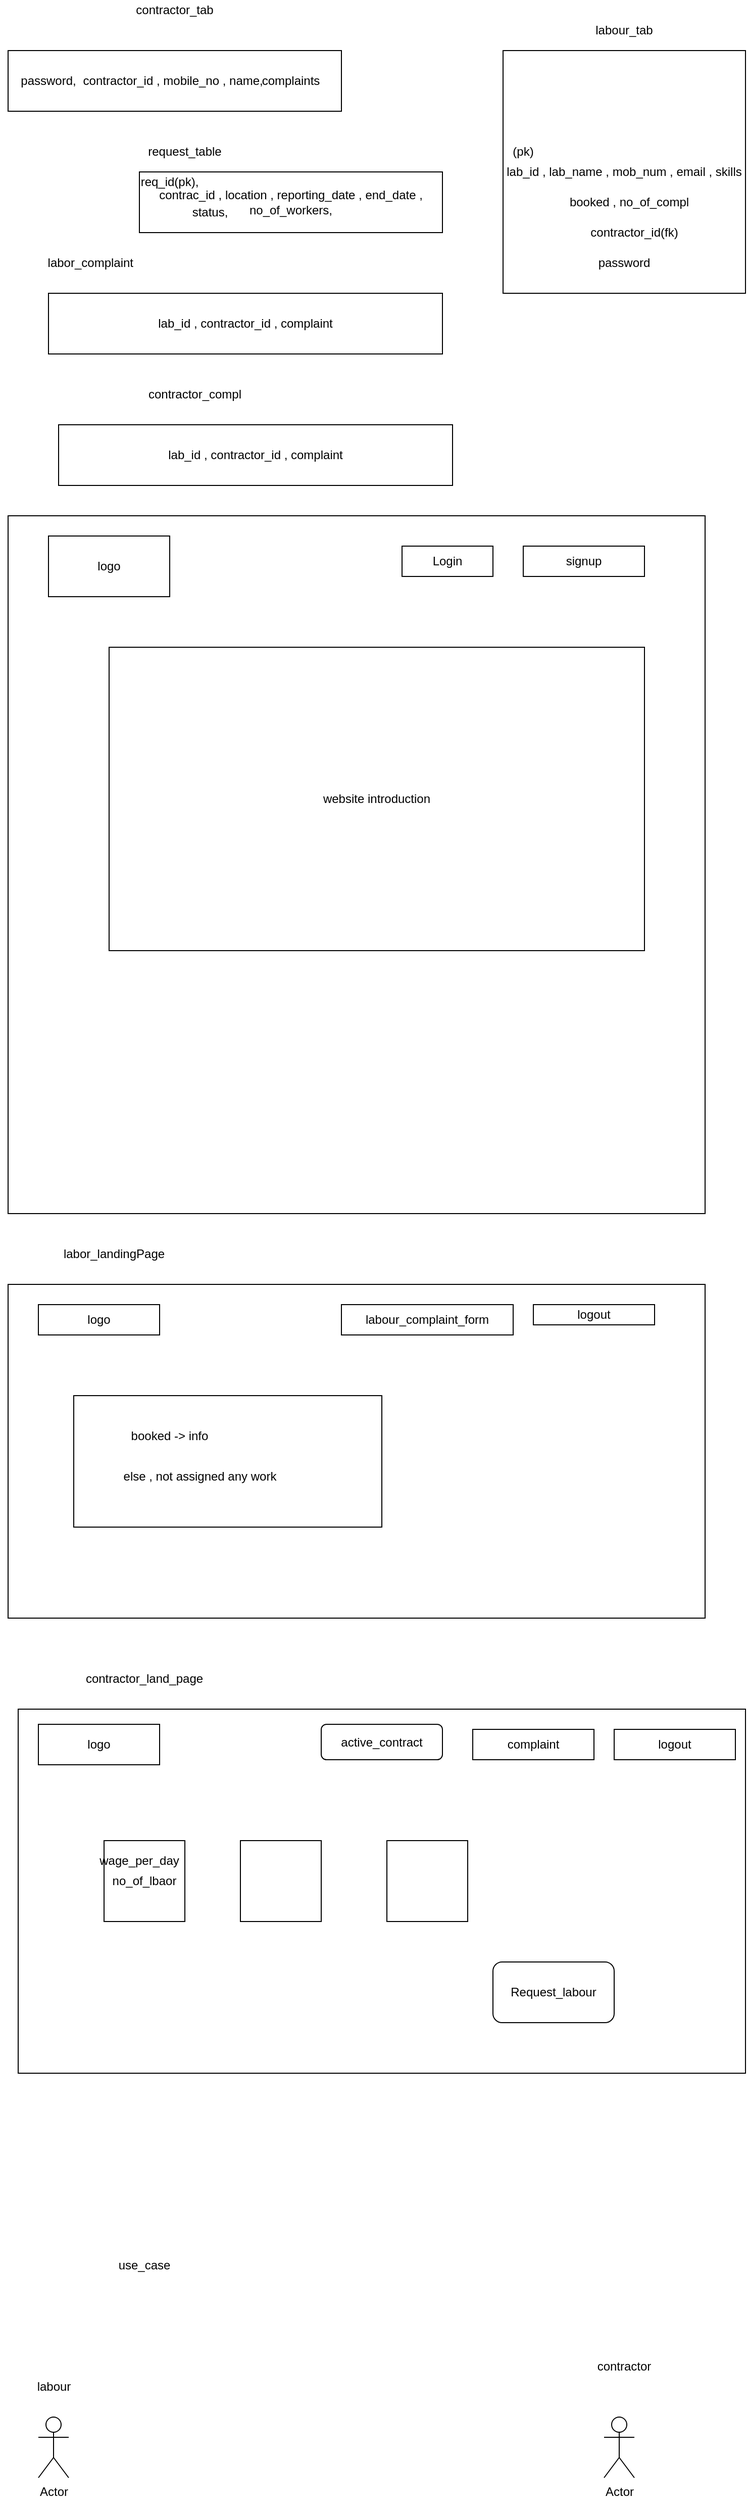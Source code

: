 <mxfile version="15.1.0" type="github">
  <diagram id="3Sb7jG6Yc-vRg8P855_o" name="Page-1">
    <mxGraphModel dx="1038" dy="547" grid="1" gridSize="10" guides="1" tooltips="1" connect="1" arrows="1" fold="1" page="1" pageScale="1" pageWidth="850" pageHeight="1100" math="0" shadow="0">
      <root>
        <mxCell id="0" />
        <mxCell id="1" parent="0" />
        <mxCell id="DbflI9-Nu2HDeEe6TEz5-2" value="labour_tab" style="text;html=1;strokeColor=none;fillColor=none;align=center;verticalAlign=middle;whiteSpace=wrap;rounded=0;" vertex="1" parent="1">
          <mxGeometry x="640" y="70" width="40" height="20" as="geometry" />
        </mxCell>
        <mxCell id="DbflI9-Nu2HDeEe6TEz5-9" value="lab_id , lab_name , mob_num , email , skills" style="whiteSpace=wrap;html=1;aspect=fixed;" vertex="1" parent="1">
          <mxGeometry x="540" y="100" width="240" height="240" as="geometry" />
        </mxCell>
        <mxCell id="DbflI9-Nu2HDeEe6TEz5-11" value="booked , no_of_compl" style="text;html=1;strokeColor=none;fillColor=none;align=center;verticalAlign=middle;whiteSpace=wrap;rounded=0;" vertex="1" parent="1">
          <mxGeometry x="550" y="240" width="230" height="20" as="geometry" />
        </mxCell>
        <mxCell id="DbflI9-Nu2HDeEe6TEz5-12" value="contractor_id , mobile_no , name,&amp;nbsp;" style="rounded=0;whiteSpace=wrap;html=1;" vertex="1" parent="1">
          <mxGeometry x="50" y="100" width="330" height="60" as="geometry" />
        </mxCell>
        <mxCell id="DbflI9-Nu2HDeEe6TEz5-13" value="contractor_id(fk)" style="text;html=1;strokeColor=none;fillColor=none;align=center;verticalAlign=middle;whiteSpace=wrap;rounded=0;" vertex="1" parent="1">
          <mxGeometry x="600" y="270" width="140" height="20" as="geometry" />
        </mxCell>
        <mxCell id="DbflI9-Nu2HDeEe6TEz5-14" value="contractor_tab" style="text;html=1;strokeColor=none;fillColor=none;align=center;verticalAlign=middle;whiteSpace=wrap;rounded=0;" vertex="1" parent="1">
          <mxGeometry x="195" y="50" width="40" height="20" as="geometry" />
        </mxCell>
        <mxCell id="DbflI9-Nu2HDeEe6TEz5-15" value="(pk)" style="text;html=1;strokeColor=none;fillColor=none;align=center;verticalAlign=middle;whiteSpace=wrap;rounded=0;" vertex="1" parent="1">
          <mxGeometry x="540" y="190" width="40" height="20" as="geometry" />
        </mxCell>
        <mxCell id="DbflI9-Nu2HDeEe6TEz5-16" value="contrac_id , location , reporting_date , end_date , no_of_workers," style="rounded=0;whiteSpace=wrap;html=1;" vertex="1" parent="1">
          <mxGeometry x="180" y="220" width="300" height="60" as="geometry" />
        </mxCell>
        <mxCell id="DbflI9-Nu2HDeEe6TEz5-17" value="request_table" style="text;html=1;strokeColor=none;fillColor=none;align=center;verticalAlign=middle;whiteSpace=wrap;rounded=0;" vertex="1" parent="1">
          <mxGeometry x="110" y="190" width="230" height="20" as="geometry" />
        </mxCell>
        <mxCell id="DbflI9-Nu2HDeEe6TEz5-19" value="complaints" style="text;html=1;strokeColor=none;fillColor=none;align=center;verticalAlign=middle;whiteSpace=wrap;rounded=0;" vertex="1" parent="1">
          <mxGeometry x="310" y="120" width="40" height="20" as="geometry" />
        </mxCell>
        <mxCell id="DbflI9-Nu2HDeEe6TEz5-20" value="lab_id , contractor_id , complaint" style="rounded=0;whiteSpace=wrap;html=1;" vertex="1" parent="1">
          <mxGeometry x="90" y="340" width="390" height="60" as="geometry" />
        </mxCell>
        <mxCell id="DbflI9-Nu2HDeEe6TEz5-21" value="labor_complaint&amp;nbsp;&amp;nbsp;" style="text;html=1;strokeColor=none;fillColor=none;align=center;verticalAlign=middle;whiteSpace=wrap;rounded=0;" vertex="1" parent="1">
          <mxGeometry x="80" y="300" width="110" height="20" as="geometry" />
        </mxCell>
        <mxCell id="DbflI9-Nu2HDeEe6TEz5-24" value="lab_id , contractor_id , complaint" style="rounded=0;whiteSpace=wrap;html=1;" vertex="1" parent="1">
          <mxGeometry x="100" y="470" width="390" height="60" as="geometry" />
        </mxCell>
        <mxCell id="DbflI9-Nu2HDeEe6TEz5-25" value="contractor_compl" style="text;html=1;strokeColor=none;fillColor=none;align=center;verticalAlign=middle;whiteSpace=wrap;rounded=0;" vertex="1" parent="1">
          <mxGeometry x="140" y="430" width="190" height="20" as="geometry" />
        </mxCell>
        <mxCell id="DbflI9-Nu2HDeEe6TEz5-26" value="" style="whiteSpace=wrap;html=1;aspect=fixed;" vertex="1" parent="1">
          <mxGeometry x="50" y="560" width="690" height="690" as="geometry" />
        </mxCell>
        <mxCell id="DbflI9-Nu2HDeEe6TEz5-27" value="Login" style="rounded=0;whiteSpace=wrap;html=1;" vertex="1" parent="1">
          <mxGeometry x="440" y="590" width="90" height="30" as="geometry" />
        </mxCell>
        <mxCell id="DbflI9-Nu2HDeEe6TEz5-28" value="signup" style="rounded=0;whiteSpace=wrap;html=1;" vertex="1" parent="1">
          <mxGeometry x="560" y="590" width="120" height="30" as="geometry" />
        </mxCell>
        <mxCell id="DbflI9-Nu2HDeEe6TEz5-30" value="website introduction" style="rounded=0;whiteSpace=wrap;html=1;" vertex="1" parent="1">
          <mxGeometry x="150" y="690" width="530" height="300" as="geometry" />
        </mxCell>
        <mxCell id="DbflI9-Nu2HDeEe6TEz5-31" value="logo" style="rounded=0;whiteSpace=wrap;html=1;" vertex="1" parent="1">
          <mxGeometry x="90" y="580" width="120" height="60" as="geometry" />
        </mxCell>
        <mxCell id="DbflI9-Nu2HDeEe6TEz5-34" value="password," style="text;html=1;strokeColor=none;fillColor=none;align=center;verticalAlign=middle;whiteSpace=wrap;rounded=0;" vertex="1" parent="1">
          <mxGeometry x="70" y="120" width="40" height="20" as="geometry" />
        </mxCell>
        <mxCell id="DbflI9-Nu2HDeEe6TEz5-35" value="password" style="text;html=1;strokeColor=none;fillColor=none;align=center;verticalAlign=middle;whiteSpace=wrap;rounded=0;" vertex="1" parent="1">
          <mxGeometry x="640" y="300" width="40" height="20" as="geometry" />
        </mxCell>
        <mxCell id="DbflI9-Nu2HDeEe6TEz5-36" value="" style="rounded=0;whiteSpace=wrap;html=1;" vertex="1" parent="1">
          <mxGeometry x="50" y="1320" width="690" height="330" as="geometry" />
        </mxCell>
        <mxCell id="DbflI9-Nu2HDeEe6TEz5-37" value="labor_landingPage" style="text;html=1;strokeColor=none;fillColor=none;align=center;verticalAlign=middle;whiteSpace=wrap;rounded=0;" vertex="1" parent="1">
          <mxGeometry x="80" y="1280" width="150" height="20" as="geometry" />
        </mxCell>
        <mxCell id="DbflI9-Nu2HDeEe6TEz5-38" value="logout" style="rounded=0;whiteSpace=wrap;html=1;" vertex="1" parent="1">
          <mxGeometry x="570" y="1340" width="120" height="20" as="geometry" />
        </mxCell>
        <mxCell id="DbflI9-Nu2HDeEe6TEz5-39" value="labour_complaint_form" style="rounded=0;whiteSpace=wrap;html=1;" vertex="1" parent="1">
          <mxGeometry x="380" y="1340" width="170" height="30" as="geometry" />
        </mxCell>
        <mxCell id="DbflI9-Nu2HDeEe6TEz5-40" value="logo" style="rounded=0;whiteSpace=wrap;html=1;" vertex="1" parent="1">
          <mxGeometry x="80" y="1340" width="120" height="30" as="geometry" />
        </mxCell>
        <mxCell id="DbflI9-Nu2HDeEe6TEz5-41" value="" style="rounded=0;whiteSpace=wrap;html=1;" vertex="1" parent="1">
          <mxGeometry x="115" y="1430" width="305" height="130" as="geometry" />
        </mxCell>
        <mxCell id="DbflI9-Nu2HDeEe6TEz5-42" value="booked -&amp;gt; info" style="text;html=1;strokeColor=none;fillColor=none;align=center;verticalAlign=middle;whiteSpace=wrap;rounded=0;" vertex="1" parent="1">
          <mxGeometry x="140" y="1460" width="140" height="20" as="geometry" />
        </mxCell>
        <mxCell id="DbflI9-Nu2HDeEe6TEz5-43" value="else , not assigned any work" style="text;html=1;strokeColor=none;fillColor=none;align=center;verticalAlign=middle;whiteSpace=wrap;rounded=0;" vertex="1" parent="1">
          <mxGeometry x="150" y="1500" width="180" height="20" as="geometry" />
        </mxCell>
        <mxCell id="DbflI9-Nu2HDeEe6TEz5-44" value="" style="rounded=0;whiteSpace=wrap;html=1;" vertex="1" parent="1">
          <mxGeometry x="60" y="1740" width="720" height="360" as="geometry" />
        </mxCell>
        <mxCell id="DbflI9-Nu2HDeEe6TEz5-45" value="contractor_land_page" style="text;html=1;strokeColor=none;fillColor=none;align=center;verticalAlign=middle;whiteSpace=wrap;rounded=0;" vertex="1" parent="1">
          <mxGeometry x="90" y="1700" width="190" height="20" as="geometry" />
        </mxCell>
        <mxCell id="DbflI9-Nu2HDeEe6TEz5-46" value="complaint" style="rounded=0;whiteSpace=wrap;html=1;" vertex="1" parent="1">
          <mxGeometry x="510" y="1760" width="120" height="30" as="geometry" />
        </mxCell>
        <mxCell id="DbflI9-Nu2HDeEe6TEz5-47" value="logout" style="rounded=0;whiteSpace=wrap;html=1;" vertex="1" parent="1">
          <mxGeometry x="650" y="1760" width="120" height="30" as="geometry" />
        </mxCell>
        <mxCell id="DbflI9-Nu2HDeEe6TEz5-48" value="logo" style="rounded=0;whiteSpace=wrap;html=1;" vertex="1" parent="1">
          <mxGeometry x="80" y="1755" width="120" height="40" as="geometry" />
        </mxCell>
        <mxCell id="DbflI9-Nu2HDeEe6TEz5-50" value="no_of_lbaor" style="whiteSpace=wrap;html=1;aspect=fixed;" vertex="1" parent="1">
          <mxGeometry x="145" y="1870" width="80" height="80" as="geometry" />
        </mxCell>
        <mxCell id="DbflI9-Nu2HDeEe6TEz5-51" value="" style="whiteSpace=wrap;html=1;aspect=fixed;" vertex="1" parent="1">
          <mxGeometry x="280" y="1870" width="80" height="80" as="geometry" />
        </mxCell>
        <mxCell id="DbflI9-Nu2HDeEe6TEz5-52" value="" style="whiteSpace=wrap;html=1;aspect=fixed;" vertex="1" parent="1">
          <mxGeometry x="425" y="1870" width="80" height="80" as="geometry" />
        </mxCell>
        <mxCell id="DbflI9-Nu2HDeEe6TEz5-53" value="wage_per_day" style="text;html=1;strokeColor=none;fillColor=none;align=center;verticalAlign=middle;whiteSpace=wrap;rounded=0;" vertex="1" parent="1">
          <mxGeometry x="160" y="1880" width="40" height="20" as="geometry" />
        </mxCell>
        <mxCell id="DbflI9-Nu2HDeEe6TEz5-54" value="Request_labour" style="rounded=1;whiteSpace=wrap;html=1;" vertex="1" parent="1">
          <mxGeometry x="530" y="1990" width="120" height="60" as="geometry" />
        </mxCell>
        <mxCell id="DbflI9-Nu2HDeEe6TEz5-55" value="active_contract" style="rounded=1;whiteSpace=wrap;html=1;" vertex="1" parent="1">
          <mxGeometry x="360" y="1755" width="120" height="35" as="geometry" />
        </mxCell>
        <mxCell id="DbflI9-Nu2HDeEe6TEz5-64" value="status," style="text;html=1;strokeColor=none;fillColor=none;align=center;verticalAlign=middle;whiteSpace=wrap;rounded=0;" vertex="1" parent="1">
          <mxGeometry x="230" y="250" width="40" height="20" as="geometry" />
        </mxCell>
        <mxCell id="DbflI9-Nu2HDeEe6TEz5-65" value="req_id(pk)," style="text;html=1;strokeColor=none;fillColor=none;align=center;verticalAlign=middle;whiteSpace=wrap;rounded=0;" vertex="1" parent="1">
          <mxGeometry x="190" y="220" width="40" height="20" as="geometry" />
        </mxCell>
        <mxCell id="DbflI9-Nu2HDeEe6TEz5-67" value="use_case" style="text;html=1;strokeColor=none;fillColor=none;align=center;verticalAlign=middle;whiteSpace=wrap;rounded=0;" vertex="1" parent="1">
          <mxGeometry x="110" y="2280" width="150" height="20" as="geometry" />
        </mxCell>
        <mxCell id="DbflI9-Nu2HDeEe6TEz5-68" value="labour" style="text;html=1;strokeColor=none;fillColor=none;align=center;verticalAlign=middle;whiteSpace=wrap;rounded=0;" vertex="1" parent="1">
          <mxGeometry x="42.5" y="2400" width="105" height="20" as="geometry" />
        </mxCell>
        <mxCell id="DbflI9-Nu2HDeEe6TEz5-70" value="Actor" style="shape=umlActor;verticalLabelPosition=bottom;verticalAlign=top;html=1;outlineConnect=0;" vertex="1" parent="1">
          <mxGeometry x="80" y="2440" width="30" height="60" as="geometry" />
        </mxCell>
        <mxCell id="DbflI9-Nu2HDeEe6TEz5-72" value="Actor" style="shape=umlActor;verticalLabelPosition=bottom;verticalAlign=top;html=1;outlineConnect=0;" vertex="1" parent="1">
          <mxGeometry x="640" y="2440" width="30" height="60" as="geometry" />
        </mxCell>
        <mxCell id="DbflI9-Nu2HDeEe6TEz5-74" value="contractor" style="text;html=1;strokeColor=none;fillColor=none;align=center;verticalAlign=middle;whiteSpace=wrap;rounded=0;" vertex="1" parent="1">
          <mxGeometry x="550" y="2380" width="220" height="20" as="geometry" />
        </mxCell>
      </root>
    </mxGraphModel>
  </diagram>
</mxfile>
